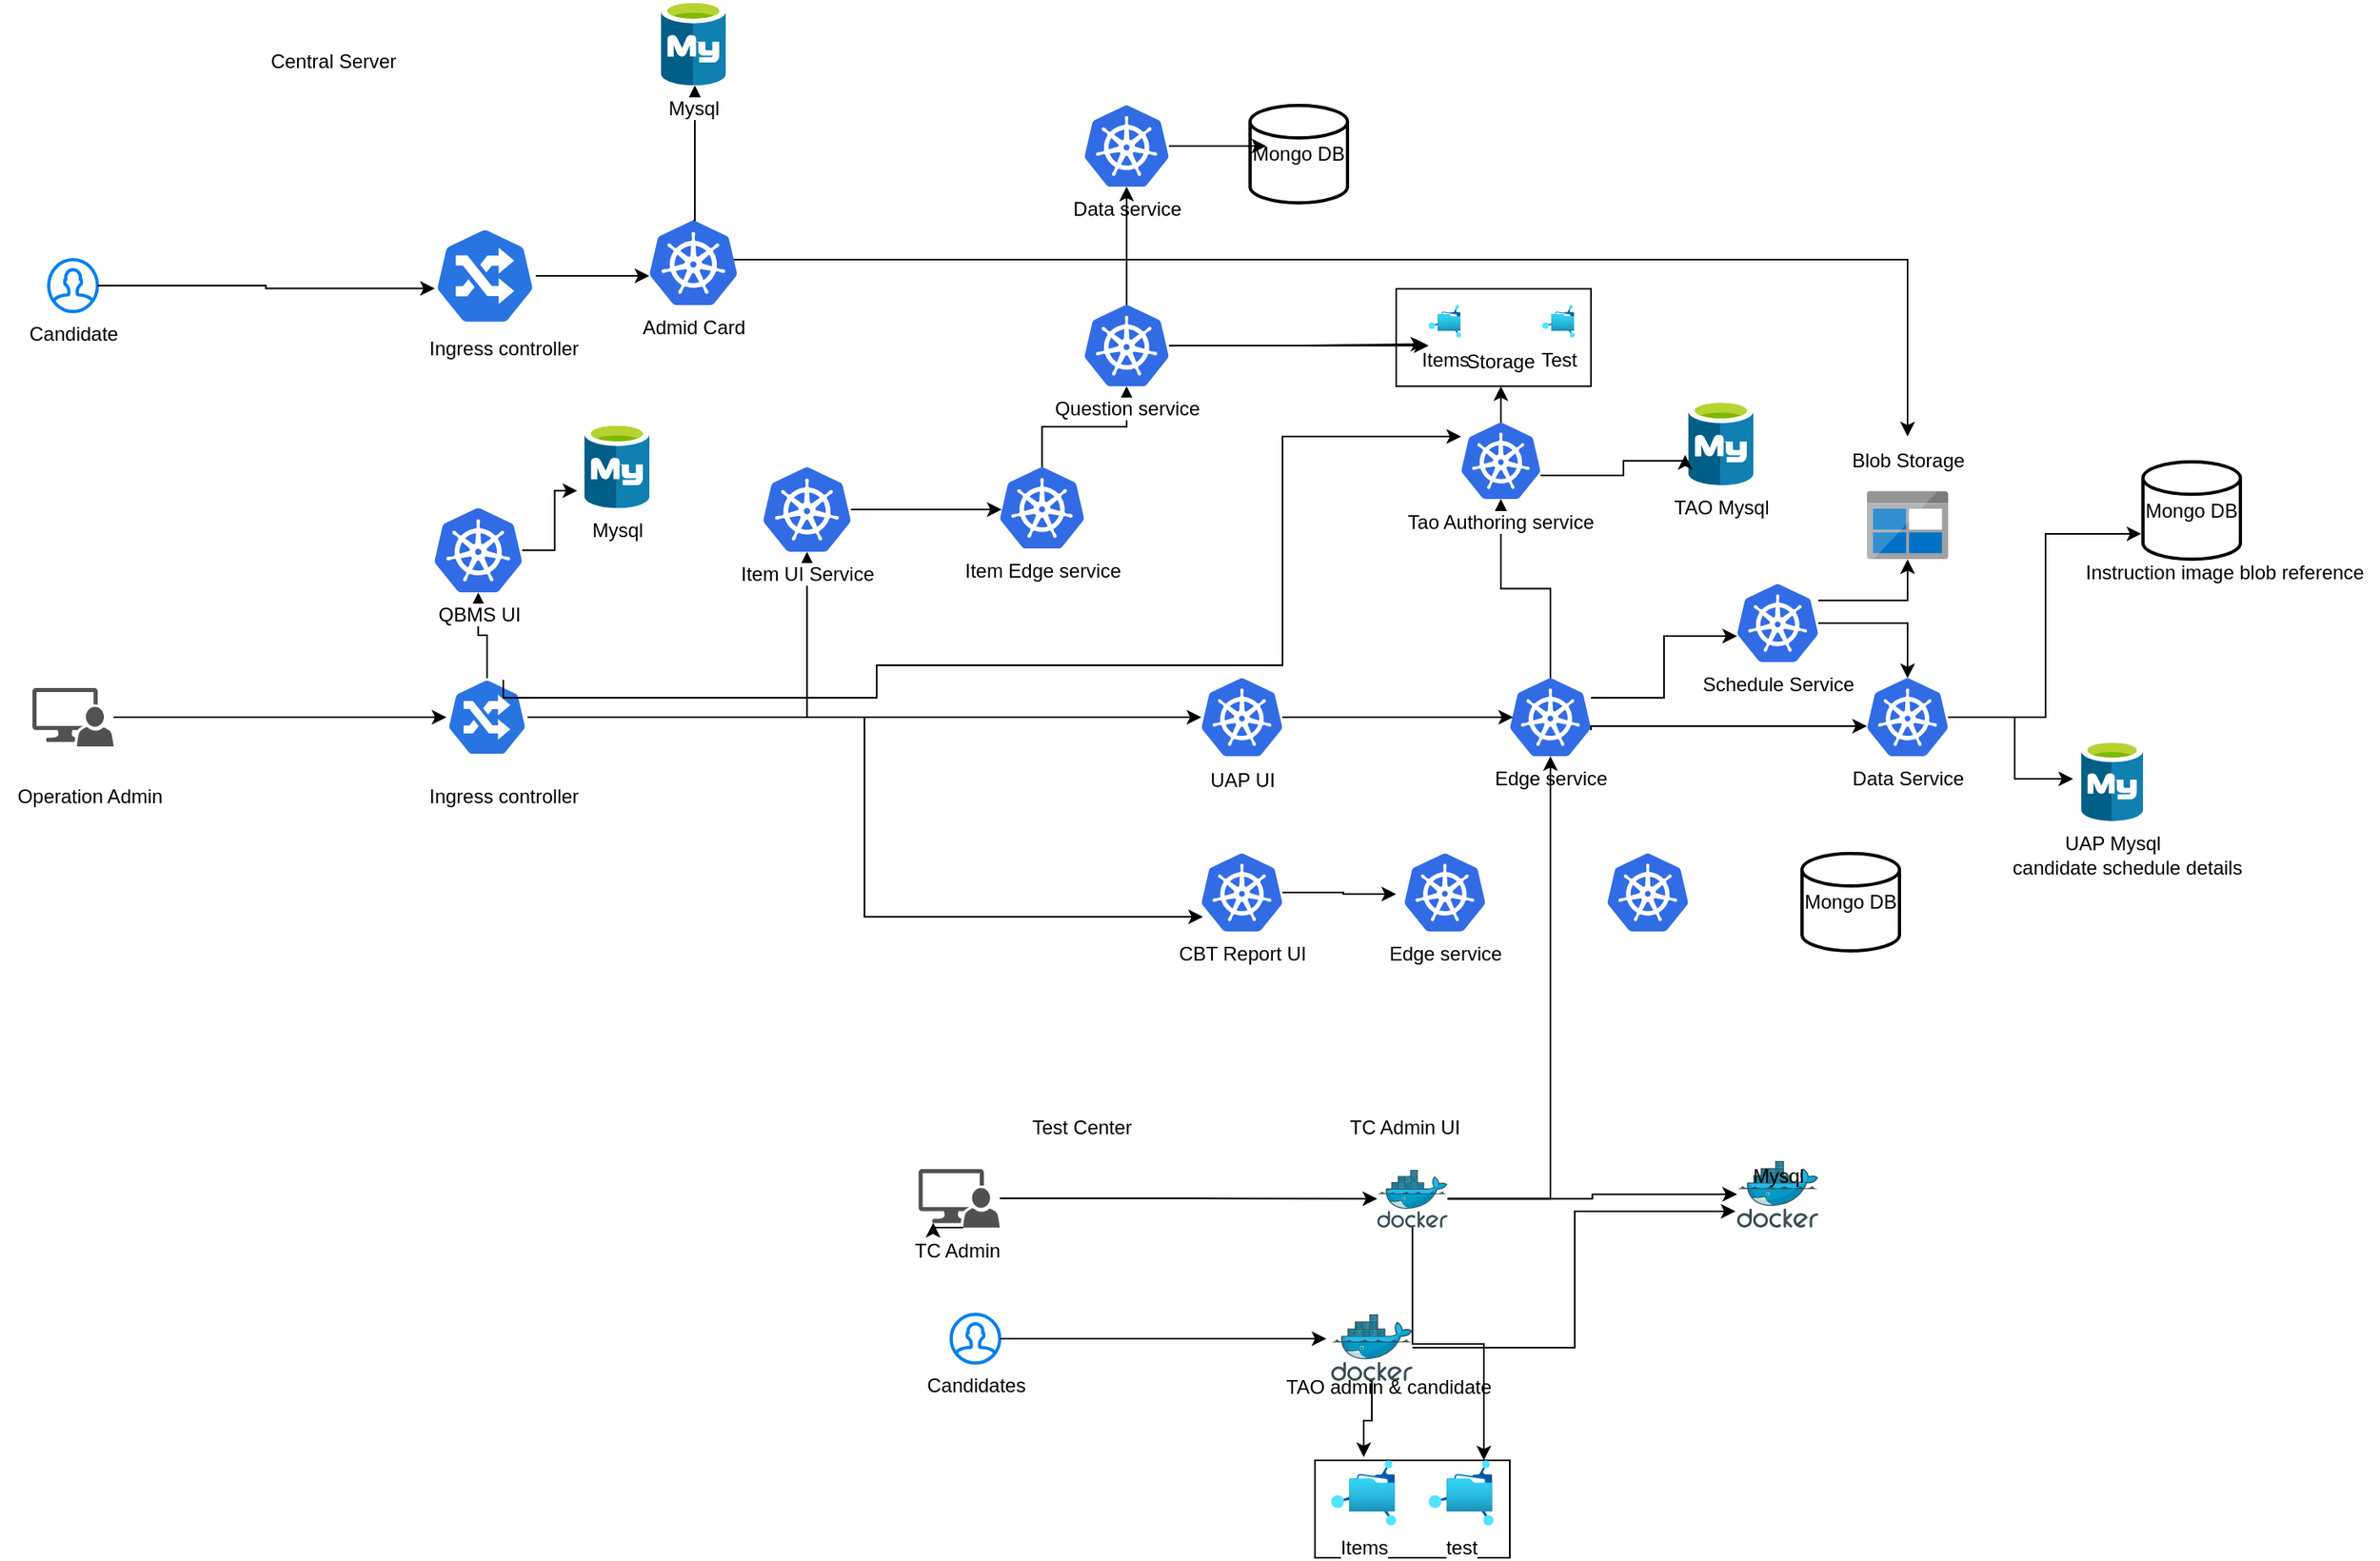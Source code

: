 <mxfile version="24.2.1" type="github">
  <diagram name="Page-1" id="tn3OO6Q_hTxbhWY94wWQ">
    <mxGraphModel dx="3603" dy="1769" grid="1" gridSize="10" guides="1" tooltips="1" connect="1" arrows="1" fold="1" page="1" pageScale="1" pageWidth="850" pageHeight="1100" math="0" shadow="0">
      <root>
        <mxCell id="0" />
        <mxCell id="1" parent="0" />
        <mxCell id="8oYRrfSQbkXT5_Vhazys-37" value="" style="sketch=0;pointerEvents=1;shadow=0;dashed=0;html=1;strokeColor=none;labelPosition=center;verticalLabelPosition=bottom;verticalAlign=top;align=center;fillColor=#515151;shape=mxgraph.mscae.system_center.admin_console" parent="1" vertex="1">
          <mxGeometry x="-1420" y="194" width="50" height="36" as="geometry" />
        </mxCell>
        <mxCell id="cTJ_kjLz4T1xrLPyeFBe-41" value="" style="whiteSpace=wrap;html=1;" vertex="1" parent="1">
          <mxGeometry x="-580" y="-52" width="120" height="60" as="geometry" />
        </mxCell>
        <mxCell id="8oYRrfSQbkXT5_Vhazys-39" style="edgeStyle=orthogonalEdgeStyle;rounded=0;orthogonalLoop=1;jettySize=auto;html=1;" parent="1" source="8oYRrfSQbkXT5_Vhazys-37" target="8oYRrfSQbkXT5_Vhazys-40" edge="1">
          <mxGeometry relative="1" as="geometry">
            <mxPoint x="-670" y="218" as="targetPoint" />
          </mxGeometry>
        </mxCell>
        <mxCell id="8oYRrfSQbkXT5_Vhazys-38" value="Operation Admin" style="text;html=1;align=center;verticalAlign=middle;resizable=0;points=[];autosize=1;strokeColor=none;fillColor=none;" parent="1" vertex="1">
          <mxGeometry x="-1440" y="246" width="110" height="30" as="geometry" />
        </mxCell>
        <mxCell id="8oYRrfSQbkXT5_Vhazys-48" value="" style="edgeStyle=orthogonalEdgeStyle;rounded=0;orthogonalLoop=1;jettySize=auto;html=1;" parent="1" source="8oYRrfSQbkXT5_Vhazys-40" target="8oYRrfSQbkXT5_Vhazys-42" edge="1">
          <mxGeometry relative="1" as="geometry" />
        </mxCell>
        <mxCell id="cTJ_kjLz4T1xrLPyeFBe-32" style="edgeStyle=orthogonalEdgeStyle;rounded=0;orthogonalLoop=1;jettySize=auto;html=1;" edge="1" parent="1" source="8oYRrfSQbkXT5_Vhazys-40" target="cTJ_kjLz4T1xrLPyeFBe-14">
          <mxGeometry relative="1" as="geometry" />
        </mxCell>
        <mxCell id="cTJ_kjLz4T1xrLPyeFBe-76" value="" style="edgeStyle=orthogonalEdgeStyle;rounded=0;orthogonalLoop=1;jettySize=auto;html=1;" edge="1" parent="1" source="8oYRrfSQbkXT5_Vhazys-40" target="cTJ_kjLz4T1xrLPyeFBe-72">
          <mxGeometry relative="1" as="geometry" />
        </mxCell>
        <mxCell id="8oYRrfSQbkXT5_Vhazys-40" value="" style="aspect=fixed;sketch=0;html=1;dashed=0;whitespace=wrap;fillColor=#2875E2;strokeColor=#ffffff;points=[[0.005,0.63,0],[0.1,0.2,0],[0.9,0.2,0],[0.5,0,0],[0.995,0.63,0],[0.72,0.99,0],[0.5,1,0],[0.28,0.99,0]];shape=mxgraph.kubernetes.icon2;prIcon=ing" parent="1" vertex="1">
          <mxGeometry x="-1165" y="188" width="50" height="48" as="geometry" />
        </mxCell>
        <mxCell id="8oYRrfSQbkXT5_Vhazys-41" value="Ingress controller" style="text;html=1;align=center;verticalAlign=middle;resizable=0;points=[];autosize=1;strokeColor=none;fillColor=none;" parent="1" vertex="1">
          <mxGeometry x="-1190" y="246" width="120" height="30" as="geometry" />
        </mxCell>
        <mxCell id="8oYRrfSQbkXT5_Vhazys-42" value="" style="image;sketch=0;aspect=fixed;html=1;points=[];align=center;fontSize=12;image=img/lib/mscae/Kubernetes.svg;" parent="1" vertex="1">
          <mxGeometry x="-700" y="188" width="50" height="48" as="geometry" />
        </mxCell>
        <mxCell id="8oYRrfSQbkXT5_Vhazys-43" value="UAP UI" style="text;html=1;align=center;verticalAlign=middle;resizable=0;points=[];autosize=1;strokeColor=none;fillColor=none;" parent="1" vertex="1">
          <mxGeometry x="-705" y="236" width="60" height="30" as="geometry" />
        </mxCell>
        <mxCell id="8oYRrfSQbkXT5_Vhazys-62" style="edgeStyle=orthogonalEdgeStyle;rounded=0;orthogonalLoop=1;jettySize=auto;html=1;" parent="1" source="8oYRrfSQbkXT5_Vhazys-46" target="8oYRrfSQbkXT5_Vhazys-52" edge="1">
          <mxGeometry relative="1" as="geometry" />
        </mxCell>
        <mxCell id="8oYRrfSQbkXT5_Vhazys-123" style="edgeStyle=orthogonalEdgeStyle;rounded=0;orthogonalLoop=1;jettySize=auto;html=1;" parent="1" source="8oYRrfSQbkXT5_Vhazys-46" target="8oYRrfSQbkXT5_Vhazys-120" edge="1">
          <mxGeometry relative="1" as="geometry">
            <Array as="points">
              <mxPoint x="-265" y="140" />
            </Array>
          </mxGeometry>
        </mxCell>
        <mxCell id="8oYRrfSQbkXT5_Vhazys-46" value="Schedule Service" style="image;sketch=0;aspect=fixed;html=1;points=[];align=center;fontSize=12;image=img/lib/mscae/Kubernetes.svg;" parent="1" vertex="1">
          <mxGeometry x="-370" y="130" width="50" height="48" as="geometry" />
        </mxCell>
        <mxCell id="8oYRrfSQbkXT5_Vhazys-119" style="edgeStyle=orthogonalEdgeStyle;rounded=0;orthogonalLoop=1;jettySize=auto;html=1;" parent="1" source="8oYRrfSQbkXT5_Vhazys-47" target="8oYRrfSQbkXT5_Vhazys-105" edge="1">
          <mxGeometry relative="1" as="geometry" />
        </mxCell>
        <mxCell id="8oYRrfSQbkXT5_Vhazys-47" value="Edge service" style="image;sketch=0;aspect=fixed;html=1;points=[];align=center;fontSize=12;image=img/lib/mscae/Kubernetes.svg;" parent="1" vertex="1">
          <mxGeometry x="-510" y="188" width="50" height="48" as="geometry" />
        </mxCell>
        <mxCell id="8oYRrfSQbkXT5_Vhazys-52" value="Data Service" style="image;sketch=0;aspect=fixed;html=1;points=[];align=center;fontSize=12;image=img/lib/mscae/Kubernetes.svg;" parent="1" vertex="1">
          <mxGeometry x="-290" y="188" width="50" height="48" as="geometry" />
        </mxCell>
        <mxCell id="8oYRrfSQbkXT5_Vhazys-53" style="edgeStyle=orthogonalEdgeStyle;rounded=0;orthogonalLoop=1;jettySize=auto;html=1;entryX=0.04;entryY=0.5;entryDx=0;entryDy=0;entryPerimeter=0;" parent="1" source="8oYRrfSQbkXT5_Vhazys-42" target="8oYRrfSQbkXT5_Vhazys-47" edge="1">
          <mxGeometry relative="1" as="geometry" />
        </mxCell>
        <mxCell id="8oYRrfSQbkXT5_Vhazys-61" style="edgeStyle=orthogonalEdgeStyle;rounded=0;orthogonalLoop=1;jettySize=auto;html=1;entryX=0;entryY=0.667;entryDx=0;entryDy=0;entryPerimeter=0;" parent="1" source="8oYRrfSQbkXT5_Vhazys-47" target="8oYRrfSQbkXT5_Vhazys-46" edge="1">
          <mxGeometry relative="1" as="geometry">
            <Array as="points">
              <mxPoint x="-415" y="200" />
              <mxPoint x="-415" y="162" />
            </Array>
          </mxGeometry>
        </mxCell>
        <mxCell id="8oYRrfSQbkXT5_Vhazys-63" value="UAP Mysql" style="image;sketch=0;aspect=fixed;html=1;points=[];align=center;fontSize=12;image=img/lib/mscae/Azure_Database_for_MySQL_servers.svg;" parent="1" vertex="1">
          <mxGeometry x="-158" y="226" width="38" height="50" as="geometry" />
        </mxCell>
        <mxCell id="8oYRrfSQbkXT5_Vhazys-64" style="edgeStyle=orthogonalEdgeStyle;rounded=0;orthogonalLoop=1;jettySize=auto;html=1;entryX=-0.132;entryY=0.48;entryDx=0;entryDy=0;entryPerimeter=0;" parent="1" source="8oYRrfSQbkXT5_Vhazys-52" target="8oYRrfSQbkXT5_Vhazys-63" edge="1">
          <mxGeometry relative="1" as="geometry" />
        </mxCell>
        <mxCell id="8oYRrfSQbkXT5_Vhazys-67" style="edgeStyle=orthogonalEdgeStyle;rounded=0;orthogonalLoop=1;jettySize=auto;html=1;entryX=0.2;entryY=0.625;entryDx=0;entryDy=0;entryPerimeter=0;" parent="1" edge="1">
          <mxGeometry relative="1" as="geometry">
            <mxPoint x="-460" y="220" as="sourcePoint" />
            <mxPoint x="-290" y="217.5" as="targetPoint" />
            <Array as="points">
              <mxPoint x="-410" y="217.5" />
              <mxPoint x="-410" y="217.5" />
            </Array>
          </mxGeometry>
        </mxCell>
        <mxCell id="8oYRrfSQbkXT5_Vhazys-131" style="edgeStyle=orthogonalEdgeStyle;rounded=0;orthogonalLoop=1;jettySize=auto;html=1;" parent="1" source="8oYRrfSQbkXT5_Vhazys-78" target="8oYRrfSQbkXT5_Vhazys-47" edge="1">
          <mxGeometry relative="1" as="geometry" />
        </mxCell>
        <mxCell id="8oYRrfSQbkXT5_Vhazys-136" style="edgeStyle=orthogonalEdgeStyle;rounded=0;orthogonalLoop=1;jettySize=auto;html=1;" parent="1" source="8oYRrfSQbkXT5_Vhazys-78" target="8oYRrfSQbkXT5_Vhazys-94" edge="1">
          <mxGeometry relative="1" as="geometry" />
        </mxCell>
        <mxCell id="8oYRrfSQbkXT5_Vhazys-78" value="" style="image;sketch=0;aspect=fixed;html=1;points=[];align=center;fontSize=12;image=img/lib/mscae/Docker.svg;" parent="1" vertex="1">
          <mxGeometry x="-591.65" y="491" width="43.29" height="35.5" as="geometry" />
        </mxCell>
        <mxCell id="8oYRrfSQbkXT5_Vhazys-82" value="" style="image;sketch=0;aspect=fixed;html=1;points=[];align=center;fontSize=12;image=img/lib/mscae/Docker.svg;" parent="1" vertex="1">
          <mxGeometry x="-620" y="580" width="50" height="41" as="geometry" />
        </mxCell>
        <mxCell id="8oYRrfSQbkXT5_Vhazys-89" value="TC Admin UI" style="text;html=1;align=center;verticalAlign=middle;resizable=0;points=[];autosize=1;strokeColor=none;fillColor=none;" parent="1" vertex="1">
          <mxGeometry x="-620" y="450" width="90" height="30" as="geometry" />
        </mxCell>
        <mxCell id="8oYRrfSQbkXT5_Vhazys-93" value="TAO admin &amp;amp; candidate" style="text;html=1;align=center;verticalAlign=middle;resizable=0;points=[];autosize=1;strokeColor=none;fillColor=none;" parent="1" vertex="1">
          <mxGeometry x="-660" y="610" width="150" height="30" as="geometry" />
        </mxCell>
        <mxCell id="8oYRrfSQbkXT5_Vhazys-94" value="" style="image;sketch=0;aspect=fixed;html=1;points=[];align=center;fontSize=12;image=img/lib/mscae/Docker.svg;" parent="1" vertex="1">
          <mxGeometry x="-370" y="485.5" width="50" height="41" as="geometry" />
        </mxCell>
        <mxCell id="8oYRrfSQbkXT5_Vhazys-95" value="Mysql" style="text;html=1;align=center;verticalAlign=middle;resizable=0;points=[];autosize=1;strokeColor=none;fillColor=none;" parent="1" vertex="1">
          <mxGeometry x="-370" y="480" width="50" height="30" as="geometry" />
        </mxCell>
        <mxCell id="8oYRrfSQbkXT5_Vhazys-118" style="edgeStyle=orthogonalEdgeStyle;rounded=0;orthogonalLoop=1;jettySize=auto;html=1;" parent="1" source="8oYRrfSQbkXT5_Vhazys-96" target="8oYRrfSQbkXT5_Vhazys-78" edge="1">
          <mxGeometry relative="1" as="geometry" />
        </mxCell>
        <mxCell id="8oYRrfSQbkXT5_Vhazys-96" value="TC Admin&amp;nbsp;" style="sketch=0;pointerEvents=1;shadow=0;dashed=0;html=1;strokeColor=none;labelPosition=center;verticalLabelPosition=bottom;verticalAlign=top;align=center;fillColor=#515151;shape=mxgraph.mscae.system_center.admin_console" parent="1" vertex="1">
          <mxGeometry x="-874.16" y="490.5" width="50" height="36" as="geometry" />
        </mxCell>
        <mxCell id="8oYRrfSQbkXT5_Vhazys-97" value="Candidates" style="html=1;verticalLabelPosition=bottom;align=center;labelBackgroundColor=#ffffff;verticalAlign=top;strokeWidth=2;strokeColor=#0080F0;shadow=0;dashed=0;shape=mxgraph.ios7.icons.user;" parent="1" vertex="1">
          <mxGeometry x="-854.16" y="580" width="30" height="30" as="geometry" />
        </mxCell>
        <mxCell id="cTJ_kjLz4T1xrLPyeFBe-48" value="" style="edgeStyle=orthogonalEdgeStyle;rounded=0;orthogonalLoop=1;jettySize=auto;html=1;" edge="1" parent="1" source="8oYRrfSQbkXT5_Vhazys-105" target="cTJ_kjLz4T1xrLPyeFBe-47">
          <mxGeometry relative="1" as="geometry" />
        </mxCell>
        <mxCell id="8oYRrfSQbkXT5_Vhazys-105" value="Tao Authoring service" style="image;sketch=0;aspect=fixed;html=1;points=[];align=center;fontSize=12;image=img/lib/mscae/Kubernetes.svg;" parent="1" vertex="1">
          <mxGeometry x="-540" y="30.5" width="48.96" height="47" as="geometry" />
        </mxCell>
        <mxCell id="8oYRrfSQbkXT5_Vhazys-109" value="TAO Mysql" style="image;sketch=0;aspect=fixed;html=1;points=[];align=center;fontSize=12;image=img/lib/mscae/Azure_Database_for_MySQL_servers.svg;" parent="1" vertex="1">
          <mxGeometry x="-400" y="16.37" width="40" height="52.63" as="geometry" />
        </mxCell>
        <mxCell id="8oYRrfSQbkXT5_Vhazys-111" value="Items" style="image;aspect=fixed;html=1;points=[];align=center;fontSize=12;image=img/lib/azure2/storage/Azure_Fileshare.svg;" parent="1" vertex="1">
          <mxGeometry x="-560" y="-42" width="20" height="20" as="geometry" />
        </mxCell>
        <mxCell id="8oYRrfSQbkXT5_Vhazys-112" value="Test" style="image;aspect=fixed;html=1;points=[];align=center;fontSize=12;image=img/lib/azure2/storage/Azure_Fileshare.svg;" parent="1" vertex="1">
          <mxGeometry x="-490" y="-42" width="20" height="20" as="geometry" />
        </mxCell>
        <mxCell id="8oYRrfSQbkXT5_Vhazys-117" style="edgeStyle=orthogonalEdgeStyle;rounded=0;orthogonalLoop=1;jettySize=auto;html=1;entryX=-0.05;entryY=0.646;entryDx=0;entryDy=0;entryPerimeter=0;" parent="1" source="8oYRrfSQbkXT5_Vhazys-105" target="8oYRrfSQbkXT5_Vhazys-109" edge="1">
          <mxGeometry relative="1" as="geometry">
            <Array as="points">
              <mxPoint x="-440" y="63" />
              <mxPoint x="-440" y="54" />
            </Array>
          </mxGeometry>
        </mxCell>
        <mxCell id="8oYRrfSQbkXT5_Vhazys-120" value="" style="image;sketch=0;aspect=fixed;html=1;points=[];align=center;fontSize=12;image=img/lib/mscae/BlobBlock.svg;" parent="1" vertex="1">
          <mxGeometry x="-290" y="72.63" width="50" height="42" as="geometry" />
        </mxCell>
        <mxCell id="8oYRrfSQbkXT5_Vhazys-124" value="Blob Storage" style="text;html=1;align=center;verticalAlign=middle;resizable=0;points=[];autosize=1;strokeColor=none;fillColor=none;" parent="1" vertex="1">
          <mxGeometry x="-310" y="39" width="90" height="30" as="geometry" />
        </mxCell>
        <mxCell id="8oYRrfSQbkXT5_Vhazys-126" value="candidate schedule details" style="text;html=1;align=center;verticalAlign=middle;resizable=0;points=[];autosize=1;strokeColor=none;fillColor=none;" parent="1" vertex="1">
          <mxGeometry x="-210" y="290" width="160" height="30" as="geometry" />
        </mxCell>
        <mxCell id="8oYRrfSQbkXT5_Vhazys-127" value="Mongo DB" style="strokeWidth=2;html=1;shape=mxgraph.flowchart.database;whiteSpace=wrap;" parent="1" vertex="1">
          <mxGeometry x="-120" y="54.63" width="60" height="60" as="geometry" />
        </mxCell>
        <mxCell id="8oYRrfSQbkXT5_Vhazys-128" value="Instruction image blob reference" style="text;html=1;align=center;verticalAlign=middle;resizable=0;points=[];autosize=1;strokeColor=none;fillColor=none;" parent="1" vertex="1">
          <mxGeometry x="-165" y="108" width="190" height="30" as="geometry" />
        </mxCell>
        <mxCell id="8oYRrfSQbkXT5_Vhazys-129" style="edgeStyle=orthogonalEdgeStyle;rounded=0;orthogonalLoop=1;jettySize=auto;html=1;entryX=-0.017;entryY=0.739;entryDx=0;entryDy=0;entryPerimeter=0;" parent="1" source="8oYRrfSQbkXT5_Vhazys-52" target="8oYRrfSQbkXT5_Vhazys-127" edge="1">
          <mxGeometry relative="1" as="geometry" />
        </mxCell>
        <mxCell id="8oYRrfSQbkXT5_Vhazys-140" value="" style="rounded=0;whiteSpace=wrap;html=1;" parent="1" vertex="1">
          <mxGeometry x="-630" y="670" width="120" height="60" as="geometry" />
        </mxCell>
        <mxCell id="8oYRrfSQbkXT5_Vhazys-134" value="test" style="image;aspect=fixed;html=1;points=[];align=center;fontSize=12;image=img/lib/azure2/storage/Azure_Fileshare.svg;" parent="1" vertex="1">
          <mxGeometry x="-560" y="670" width="40" height="40" as="geometry" />
        </mxCell>
        <mxCell id="8oYRrfSQbkXT5_Vhazys-135" style="edgeStyle=orthogonalEdgeStyle;rounded=0;orthogonalLoop=1;jettySize=auto;html=1;entryX=-0.06;entryY=0.366;entryDx=0;entryDy=0;entryPerimeter=0;" parent="1" source="8oYRrfSQbkXT5_Vhazys-97" target="8oYRrfSQbkXT5_Vhazys-82" edge="1">
          <mxGeometry relative="1" as="geometry" />
        </mxCell>
        <mxCell id="8oYRrfSQbkXT5_Vhazys-137" style="edgeStyle=orthogonalEdgeStyle;rounded=0;orthogonalLoop=1;jettySize=auto;html=1;entryX=-0.02;entryY=0.756;entryDx=0;entryDy=0;entryPerimeter=0;" parent="1" source="8oYRrfSQbkXT5_Vhazys-82" target="8oYRrfSQbkXT5_Vhazys-94" edge="1">
          <mxGeometry relative="1" as="geometry" />
        </mxCell>
        <mxCell id="8oYRrfSQbkXT5_Vhazys-139" value="Items" style="image;aspect=fixed;html=1;points=[];align=center;fontSize=12;image=img/lib/azure2/storage/Azure_Fileshare.svg;" parent="1" vertex="1">
          <mxGeometry x="-620" y="670" width="40" height="40" as="geometry" />
        </mxCell>
        <mxCell id="8oYRrfSQbkXT5_Vhazys-141" style="edgeStyle=orthogonalEdgeStyle;rounded=0;orthogonalLoop=1;jettySize=auto;html=1;entryX=0.85;entryY=0;entryDx=0;entryDy=0;entryPerimeter=0;" parent="1" source="8oYRrfSQbkXT5_Vhazys-78" target="8oYRrfSQbkXT5_Vhazys-134" edge="1">
          <mxGeometry relative="1" as="geometry" />
        </mxCell>
        <mxCell id="8oYRrfSQbkXT5_Vhazys-142" style="edgeStyle=orthogonalEdgeStyle;rounded=0;orthogonalLoop=1;jettySize=auto;html=1;entryX=0.5;entryY=-0.05;entryDx=0;entryDy=0;entryPerimeter=0;" parent="1" source="8oYRrfSQbkXT5_Vhazys-82" target="8oYRrfSQbkXT5_Vhazys-139" edge="1">
          <mxGeometry relative="1" as="geometry" />
        </mxCell>
        <mxCell id="8oYRrfSQbkXT5_Vhazys-145" value="Test Center" style="text;html=1;align=center;verticalAlign=middle;resizable=0;points=[];autosize=1;strokeColor=none;fillColor=none;" parent="1" vertex="1">
          <mxGeometry x="-814.16" y="450" width="80" height="30" as="geometry" />
        </mxCell>
        <mxCell id="cTJ_kjLz4T1xrLPyeFBe-30" style="edgeStyle=orthogonalEdgeStyle;rounded=0;orthogonalLoop=1;jettySize=auto;html=1;" edge="1" parent="1" source="cTJ_kjLz4T1xrLPyeFBe-11" target="cTJ_kjLz4T1xrLPyeFBe-18">
          <mxGeometry relative="1" as="geometry" />
        </mxCell>
        <mxCell id="cTJ_kjLz4T1xrLPyeFBe-11" value="Item Edge service" style="image;sketch=0;aspect=fixed;html=1;points=[];align=center;fontSize=12;image=img/lib/mscae/Kubernetes.svg;" vertex="1" parent="1">
          <mxGeometry x="-824.16" y="58.0" width="52.08" height="50" as="geometry" />
        </mxCell>
        <mxCell id="cTJ_kjLz4T1xrLPyeFBe-14" value="Item UI Service" style="image;sketch=0;aspect=fixed;html=1;points=[];align=center;fontSize=12;image=img/lib/mscae/Kubernetes.svg;" vertex="1" parent="1">
          <mxGeometry x="-970" y="58" width="54.17" height="52" as="geometry" />
        </mxCell>
        <mxCell id="cTJ_kjLz4T1xrLPyeFBe-35" style="edgeStyle=orthogonalEdgeStyle;rounded=0;orthogonalLoop=1;jettySize=auto;html=1;" edge="1" parent="1" source="cTJ_kjLz4T1xrLPyeFBe-18">
          <mxGeometry relative="1" as="geometry">
            <mxPoint x="-560" y="-17" as="targetPoint" />
          </mxGeometry>
        </mxCell>
        <mxCell id="cTJ_kjLz4T1xrLPyeFBe-18" value="Question service" style="image;sketch=0;aspect=fixed;html=1;points=[];align=center;fontSize=12;image=img/lib/mscae/Kubernetes.svg;" vertex="1" parent="1">
          <mxGeometry x="-772.08" y="-42" width="52.08" height="50" as="geometry" />
        </mxCell>
        <mxCell id="cTJ_kjLz4T1xrLPyeFBe-22" style="edgeStyle=orthogonalEdgeStyle;rounded=0;orthogonalLoop=1;jettySize=auto;html=1;entryX=-0.017;entryY=0.64;entryDx=0;entryDy=0;entryPerimeter=0;" edge="1" parent="1" source="cTJ_kjLz4T1xrLPyeFBe-18">
          <mxGeometry relative="1" as="geometry">
            <mxPoint x="-562.04" y="-18" as="targetPoint" />
          </mxGeometry>
        </mxCell>
        <mxCell id="cTJ_kjLz4T1xrLPyeFBe-23" value="Data service" style="image;sketch=0;aspect=fixed;html=1;points=[];align=center;fontSize=12;image=img/lib/mscae/Kubernetes.svg;" vertex="1" parent="1">
          <mxGeometry x="-772.08" y="-165" width="52.08" height="50" as="geometry" />
        </mxCell>
        <mxCell id="cTJ_kjLz4T1xrLPyeFBe-24" style="edgeStyle=orthogonalEdgeStyle;rounded=0;orthogonalLoop=1;jettySize=auto;html=1;entryX=0.5;entryY=1;entryDx=0;entryDy=0;entryPerimeter=0;" edge="1" parent="1" source="cTJ_kjLz4T1xrLPyeFBe-18" target="cTJ_kjLz4T1xrLPyeFBe-23">
          <mxGeometry relative="1" as="geometry" />
        </mxCell>
        <mxCell id="cTJ_kjLz4T1xrLPyeFBe-26" value="Mongo DB" style="strokeWidth=2;html=1;shape=mxgraph.flowchart.database;whiteSpace=wrap;" vertex="1" parent="1">
          <mxGeometry x="-670" y="-165" width="60" height="60" as="geometry" />
        </mxCell>
        <mxCell id="cTJ_kjLz4T1xrLPyeFBe-28" style="edgeStyle=orthogonalEdgeStyle;rounded=0;orthogonalLoop=1;jettySize=auto;html=1;entryX=0.167;entryY=0.417;entryDx=0;entryDy=0;entryPerimeter=0;" edge="1" parent="1" source="cTJ_kjLz4T1xrLPyeFBe-23" target="cTJ_kjLz4T1xrLPyeFBe-26">
          <mxGeometry relative="1" as="geometry" />
        </mxCell>
        <mxCell id="cTJ_kjLz4T1xrLPyeFBe-29" style="edgeStyle=orthogonalEdgeStyle;rounded=0;orthogonalLoop=1;jettySize=auto;html=1;entryX=0.022;entryY=0.52;entryDx=0;entryDy=0;entryPerimeter=0;" edge="1" parent="1" source="cTJ_kjLz4T1xrLPyeFBe-14" target="cTJ_kjLz4T1xrLPyeFBe-11">
          <mxGeometry relative="1" as="geometry" />
        </mxCell>
        <mxCell id="cTJ_kjLz4T1xrLPyeFBe-33" style="edgeStyle=orthogonalEdgeStyle;rounded=0;orthogonalLoop=1;jettySize=auto;html=1;entryX=0;entryY=0.625;entryDx=0;entryDy=0;entryPerimeter=0;exitX=0.7;exitY=0.021;exitDx=0;exitDy=0;exitPerimeter=0;" edge="1" parent="1" source="8oYRrfSQbkXT5_Vhazys-40">
          <mxGeometry relative="1" as="geometry">
            <mxPoint x="-880" y="187.63" as="sourcePoint" />
            <mxPoint x="-540" y="39.005" as="targetPoint" />
            <Array as="points">
              <mxPoint x="-1130" y="200" />
              <mxPoint x="-900" y="200" />
              <mxPoint x="-900" y="180" />
              <mxPoint x="-650" y="180" />
              <mxPoint x="-650" y="39" />
            </Array>
          </mxGeometry>
        </mxCell>
        <mxCell id="cTJ_kjLz4T1xrLPyeFBe-47" value="Storage" style="text;html=1;align=center;verticalAlign=middle;resizable=0;points=[];autosize=1;strokeColor=none;fillColor=none;" vertex="1" parent="1">
          <mxGeometry x="-550.52" y="-22" width="70" height="30" as="geometry" />
        </mxCell>
        <mxCell id="cTJ_kjLz4T1xrLPyeFBe-49" value="CBT Report UI" style="image;sketch=0;aspect=fixed;html=1;points=[];align=center;fontSize=12;image=img/lib/mscae/Kubernetes.svg;" vertex="1" parent="1">
          <mxGeometry x="-700" y="296" width="50" height="48" as="geometry" />
        </mxCell>
        <mxCell id="cTJ_kjLz4T1xrLPyeFBe-51" style="edgeStyle=orthogonalEdgeStyle;rounded=0;orthogonalLoop=1;jettySize=auto;html=1;entryX=0.02;entryY=0.813;entryDx=0;entryDy=0;entryPerimeter=0;" edge="1" parent="1" source="8oYRrfSQbkXT5_Vhazys-40" target="cTJ_kjLz4T1xrLPyeFBe-49">
          <mxGeometry relative="1" as="geometry" />
        </mxCell>
        <mxCell id="cTJ_kjLz4T1xrLPyeFBe-52" value="Edge service" style="image;sketch=0;aspect=fixed;html=1;points=[];align=center;fontSize=12;image=img/lib/mscae/Kubernetes.svg;" vertex="1" parent="1">
          <mxGeometry x="-575" y="296" width="50" height="48" as="geometry" />
        </mxCell>
        <mxCell id="cTJ_kjLz4T1xrLPyeFBe-53" value="" style="image;sketch=0;aspect=fixed;html=1;points=[];align=center;fontSize=12;image=img/lib/mscae/Kubernetes.svg;" vertex="1" parent="1">
          <mxGeometry x="-450" y="296" width="50" height="48" as="geometry" />
        </mxCell>
        <mxCell id="cTJ_kjLz4T1xrLPyeFBe-55" value="Mongo DB" style="strokeWidth=2;html=1;shape=mxgraph.flowchart.database;whiteSpace=wrap;" vertex="1" parent="1">
          <mxGeometry x="-330" y="296" width="60" height="60" as="geometry" />
        </mxCell>
        <mxCell id="cTJ_kjLz4T1xrLPyeFBe-56" style="edgeStyle=orthogonalEdgeStyle;rounded=0;orthogonalLoop=1;jettySize=auto;html=1;entryX=-0.1;entryY=0.521;entryDx=0;entryDy=0;entryPerimeter=0;" edge="1" parent="1" source="cTJ_kjLz4T1xrLPyeFBe-49" target="cTJ_kjLz4T1xrLPyeFBe-52">
          <mxGeometry relative="1" as="geometry" />
        </mxCell>
        <mxCell id="cTJ_kjLz4T1xrLPyeFBe-60" style="edgeStyle=orthogonalEdgeStyle;rounded=0;orthogonalLoop=1;jettySize=auto;html=1;exitX=0.923;exitY=0.462;exitDx=0;exitDy=0;exitPerimeter=0;" edge="1" parent="1" source="cTJ_kjLz4T1xrLPyeFBe-59" target="8oYRrfSQbkXT5_Vhazys-124">
          <mxGeometry relative="1" as="geometry">
            <mxPoint x="-920.83" y="-70.5" as="sourcePoint" />
            <mxPoint x="-270" y="2.5" as="targetPoint" />
          </mxGeometry>
        </mxCell>
        <mxCell id="cTJ_kjLz4T1xrLPyeFBe-71" value="" style="edgeStyle=orthogonalEdgeStyle;rounded=0;orthogonalLoop=1;jettySize=auto;html=1;" edge="1" parent="1" target="cTJ_kjLz4T1xrLPyeFBe-61">
          <mxGeometry relative="1" as="geometry">
            <mxPoint x="-1013" y="-94" as="sourcePoint" />
            <Array as="points">
              <mxPoint x="-1012" y="-94" />
            </Array>
          </mxGeometry>
        </mxCell>
        <mxCell id="cTJ_kjLz4T1xrLPyeFBe-59" value="Admid Card" style="image;sketch=0;aspect=fixed;html=1;points=[];align=center;fontSize=12;image=img/lib/mscae/Kubernetes.svg;" vertex="1" parent="1">
          <mxGeometry x="-1040" y="-94" width="54.17" height="52" as="geometry" />
        </mxCell>
        <mxCell id="cTJ_kjLz4T1xrLPyeFBe-61" value="Mysql" style="image;sketch=0;aspect=fixed;html=1;points=[];align=center;fontSize=12;image=img/lib/mscae/Azure_Database_for_MySQL_servers.svg;" vertex="1" parent="1">
          <mxGeometry x="-1032.91" y="-230" width="40" height="52.63" as="geometry" />
        </mxCell>
        <mxCell id="cTJ_kjLz4T1xrLPyeFBe-65" style="edgeStyle=orthogonalEdgeStyle;rounded=0;orthogonalLoop=1;jettySize=auto;html=1;" edge="1" parent="1" source="cTJ_kjLz4T1xrLPyeFBe-62" target="cTJ_kjLz4T1xrLPyeFBe-59">
          <mxGeometry relative="1" as="geometry">
            <Array as="points">
              <mxPoint x="-1000" y="-56" />
              <mxPoint x="-1000" y="-56" />
            </Array>
          </mxGeometry>
        </mxCell>
        <mxCell id="cTJ_kjLz4T1xrLPyeFBe-62" value="" style="aspect=fixed;sketch=0;html=1;dashed=0;whitespace=wrap;fillColor=#2875E2;strokeColor=#ffffff;points=[[0.005,0.63,0],[0.1,0.2,0],[0.9,0.2,0],[0.5,0,0],[0.995,0.63,0],[0.72,0.99,0],[0.5,1,0],[0.28,0.99,0]];shape=mxgraph.kubernetes.icon2;prIcon=ing" vertex="1" parent="1">
          <mxGeometry x="-1172.5" y="-90" width="62.5" height="60" as="geometry" />
        </mxCell>
        <mxCell id="cTJ_kjLz4T1xrLPyeFBe-63" value="Candidate" style="html=1;verticalLabelPosition=bottom;align=center;labelBackgroundColor=#ffffff;verticalAlign=top;strokeWidth=2;strokeColor=#0080F0;shadow=0;dashed=0;shape=mxgraph.ios7.icons.user;" vertex="1" parent="1">
          <mxGeometry x="-1410" y="-70" width="30" height="32" as="geometry" />
        </mxCell>
        <mxCell id="cTJ_kjLz4T1xrLPyeFBe-70" value="Ingress controller" style="text;html=1;align=center;verticalAlign=middle;resizable=0;points=[];autosize=1;strokeColor=none;fillColor=none;" vertex="1" parent="1">
          <mxGeometry x="-1190" y="-30" width="120" height="30" as="geometry" />
        </mxCell>
        <mxCell id="cTJ_kjLz4T1xrLPyeFBe-72" value="QBMS UI" style="image;sketch=0;aspect=fixed;html=1;points=[];align=center;fontSize=12;image=img/lib/mscae/Kubernetes.svg;" vertex="1" parent="1">
          <mxGeometry x="-1172.5" y="83.13" width="54.17" height="52" as="geometry" />
        </mxCell>
        <mxCell id="cTJ_kjLz4T1xrLPyeFBe-74" style="edgeStyle=orthogonalEdgeStyle;rounded=0;orthogonalLoop=1;jettySize=auto;html=1;entryX=0.005;entryY=0.63;entryDx=0;entryDy=0;entryPerimeter=0;" edge="1" parent="1" source="cTJ_kjLz4T1xrLPyeFBe-63" target="cTJ_kjLz4T1xrLPyeFBe-62">
          <mxGeometry relative="1" as="geometry" />
        </mxCell>
        <mxCell id="cTJ_kjLz4T1xrLPyeFBe-75" value="Mysql" style="image;sketch=0;aspect=fixed;html=1;points=[];align=center;fontSize=12;image=img/lib/mscae/Azure_Database_for_MySQL_servers.svg;" vertex="1" parent="1">
          <mxGeometry x="-1080" y="30.5" width="40" height="52.63" as="geometry" />
        </mxCell>
        <mxCell id="cTJ_kjLz4T1xrLPyeFBe-79" style="edgeStyle=orthogonalEdgeStyle;rounded=0;orthogonalLoop=1;jettySize=auto;html=1;entryX=-0.111;entryY=0.797;entryDx=0;entryDy=0;entryPerimeter=0;" edge="1" parent="1" source="cTJ_kjLz4T1xrLPyeFBe-72" target="cTJ_kjLz4T1xrLPyeFBe-75">
          <mxGeometry relative="1" as="geometry" />
        </mxCell>
        <mxCell id="cTJ_kjLz4T1xrLPyeFBe-80" style="edgeStyle=orthogonalEdgeStyle;rounded=0;orthogonalLoop=1;jettySize=auto;html=1;exitX=0.55;exitY=1;exitDx=0;exitDy=0;exitPerimeter=0;entryX=0.18;entryY=0.92;entryDx=0;entryDy=0;entryPerimeter=0;" edge="1" parent="1" source="8oYRrfSQbkXT5_Vhazys-96" target="8oYRrfSQbkXT5_Vhazys-96">
          <mxGeometry relative="1" as="geometry" />
        </mxCell>
        <mxCell id="cTJ_kjLz4T1xrLPyeFBe-84" value="Central Server" style="text;html=1;align=center;verticalAlign=middle;resizable=0;points=[];autosize=1;strokeColor=none;fillColor=none;" vertex="1" parent="1">
          <mxGeometry x="-1285" y="-207.37" width="100" height="30" as="geometry" />
        </mxCell>
      </root>
    </mxGraphModel>
  </diagram>
</mxfile>
